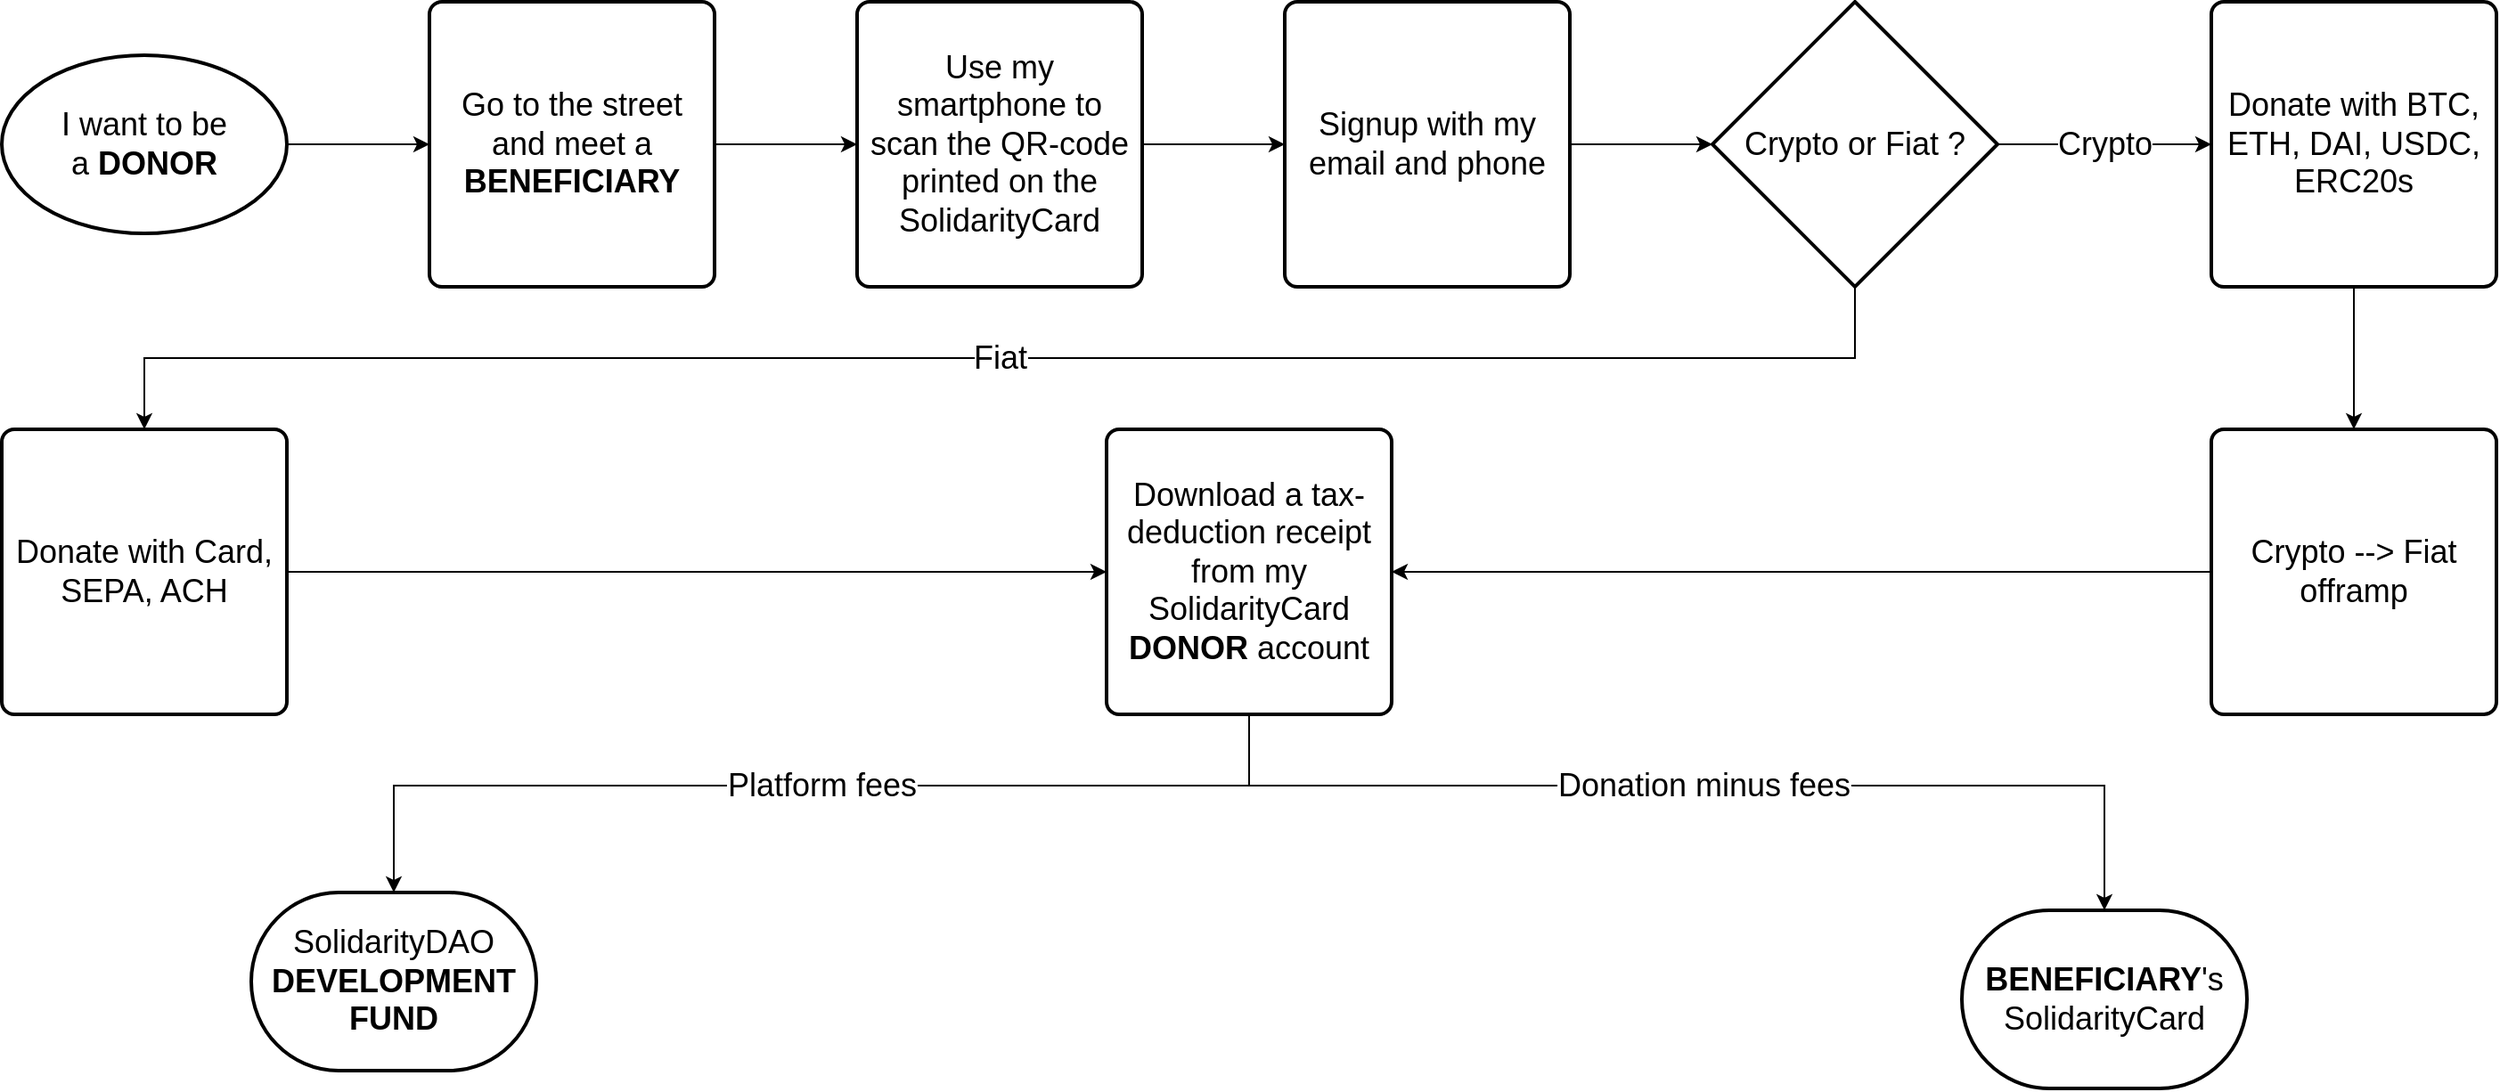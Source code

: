 <mxfile version="12.8.2" type="google"><diagram id="C5RBs43oDa-KdzZeNtuy" name="Page-1"><mxGraphModel dx="1720" dy="1038" grid="1" gridSize="10" guides="1" tooltips="1" connect="1" arrows="1" fold="1" page="1" pageScale="1" pageWidth="1600" pageHeight="900" math="0" shadow="0"><root><mxCell id="WIyWlLk6GJQsqaUBKTNV-0"/><mxCell id="WIyWlLk6GJQsqaUBKTNV-1" parent="WIyWlLk6GJQsqaUBKTNV-0"/><mxCell id="jl-ctW1CZzwCZrpfKcMk-3" style="edgeStyle=orthogonalEdgeStyle;rounded=0;orthogonalLoop=1;jettySize=auto;html=1;exitX=1;exitY=0.5;exitDx=0;exitDy=0;exitPerimeter=0;entryX=0;entryY=0.5;entryDx=0;entryDy=0;fontSize=18;" parent="WIyWlLk6GJQsqaUBKTNV-1" source="jl-ctW1CZzwCZrpfKcMk-0" target="jl-ctW1CZzwCZrpfKcMk-2" edge="1"><mxGeometry relative="1" as="geometry"/></mxCell><mxCell id="jl-ctW1CZzwCZrpfKcMk-0" value="&lt;font style=&quot;font-size: 18px&quot;&gt;I want to be a&amp;nbsp;&lt;b style=&quot;font-size: 18px&quot;&gt;DONOR&lt;/b&gt;&lt;/font&gt;" style="strokeWidth=2;html=1;shape=mxgraph.flowchart.start_1;whiteSpace=wrap;fontSize=18;" parent="WIyWlLk6GJQsqaUBKTNV-1" vertex="1"><mxGeometry x="80" y="150" width="160" height="100" as="geometry"/></mxCell><mxCell id="jl-ctW1CZzwCZrpfKcMk-5" style="edgeStyle=orthogonalEdgeStyle;rounded=0;orthogonalLoop=1;jettySize=auto;html=1;exitX=1;exitY=0.5;exitDx=0;exitDy=0;entryX=0;entryY=0.5;entryDx=0;entryDy=0;fontSize=18;" parent="WIyWlLk6GJQsqaUBKTNV-1" source="jl-ctW1CZzwCZrpfKcMk-2" target="jl-ctW1CZzwCZrpfKcMk-4" edge="1"><mxGeometry relative="1" as="geometry"/></mxCell><mxCell id="jl-ctW1CZzwCZrpfKcMk-2" value="Go to the street and meet a &lt;b&gt;BENEFICIARY&lt;/b&gt;" style="rounded=1;whiteSpace=wrap;html=1;absoluteArcSize=1;arcSize=14;strokeWidth=2;shadow=0;fontFamily=Helvetica;fontSize=18;" parent="WIyWlLk6GJQsqaUBKTNV-1" vertex="1"><mxGeometry x="320" y="120" width="160" height="160" as="geometry"/></mxCell><mxCell id="jl-ctW1CZzwCZrpfKcMk-9" value="" style="edgeStyle=orthogonalEdgeStyle;rounded=0;orthogonalLoop=1;jettySize=auto;html=1;fontSize=18;" parent="WIyWlLk6GJQsqaUBKTNV-1" source="jl-ctW1CZzwCZrpfKcMk-4" target="jl-ctW1CZzwCZrpfKcMk-8" edge="1"><mxGeometry relative="1" as="geometry"/></mxCell><mxCell id="jl-ctW1CZzwCZrpfKcMk-4" value="&lt;p&gt;Use my smartphone to scan the QR-code printed on the SolidarityCard&lt;br&gt;&lt;/p&gt;" style="rounded=1;whiteSpace=wrap;html=1;absoluteArcSize=1;arcSize=14;strokeWidth=2;shadow=0;fontFamily=Helvetica;fontSize=18;" parent="WIyWlLk6GJQsqaUBKTNV-1" vertex="1"><mxGeometry x="560" y="120" width="160" height="160" as="geometry"/></mxCell><mxCell id="jl-ctW1CZzwCZrpfKcMk-17" style="edgeStyle=orthogonalEdgeStyle;rounded=0;orthogonalLoop=1;jettySize=auto;html=1;exitX=1;exitY=0.5;exitDx=0;exitDy=0;entryX=0;entryY=0.5;entryDx=0;entryDy=0;entryPerimeter=0;fontSize=18;" parent="WIyWlLk6GJQsqaUBKTNV-1" source="jl-ctW1CZzwCZrpfKcMk-8" target="jl-ctW1CZzwCZrpfKcMk-12" edge="1"><mxGeometry relative="1" as="geometry"/></mxCell><mxCell id="jl-ctW1CZzwCZrpfKcMk-8" value="Signup with my email and phone" style="rounded=1;whiteSpace=wrap;html=1;absoluteArcSize=1;arcSize=14;strokeWidth=2;shadow=0;fontFamily=Helvetica;fontSize=18;" parent="WIyWlLk6GJQsqaUBKTNV-1" vertex="1"><mxGeometry x="800" y="120" width="160" height="160" as="geometry"/></mxCell><mxCell id="jl-ctW1CZzwCZrpfKcMk-21" value="Crypto" style="edgeStyle=orthogonalEdgeStyle;rounded=0;orthogonalLoop=1;jettySize=auto;html=1;exitX=1;exitY=0.5;exitDx=0;exitDy=0;exitPerimeter=0;entryX=0;entryY=0.5;entryDx=0;entryDy=0;fontSize=18;" parent="WIyWlLk6GJQsqaUBKTNV-1" source="jl-ctW1CZzwCZrpfKcMk-12" target="jl-ctW1CZzwCZrpfKcMk-18" edge="1"><mxGeometry relative="1" as="geometry"/></mxCell><mxCell id="jl-ctW1CZzwCZrpfKcMk-23" value="Fiat" style="edgeStyle=orthogonalEdgeStyle;rounded=0;orthogonalLoop=1;jettySize=auto;html=1;exitX=0.5;exitY=1;exitDx=0;exitDy=0;exitPerimeter=0;entryX=0.5;entryY=0;entryDx=0;entryDy=0;fontSize=18;" parent="WIyWlLk6GJQsqaUBKTNV-1" source="jl-ctW1CZzwCZrpfKcMk-12" target="jl-ctW1CZzwCZrpfKcMk-22" edge="1"><mxGeometry relative="1" as="geometry"/></mxCell><mxCell id="jl-ctW1CZzwCZrpfKcMk-12" value="Crypto or Fiat ?" style="strokeWidth=2;html=1;shape=mxgraph.flowchart.decision;whiteSpace=wrap;fontSize=18;" parent="WIyWlLk6GJQsqaUBKTNV-1" vertex="1"><mxGeometry x="1040" y="120" width="160" height="160" as="geometry"/></mxCell><mxCell id="jl-ctW1CZzwCZrpfKcMk-25" value="" style="edgeStyle=orthogonalEdgeStyle;rounded=0;orthogonalLoop=1;jettySize=auto;html=1;fontSize=18;" parent="WIyWlLk6GJQsqaUBKTNV-1" source="jl-ctW1CZzwCZrpfKcMk-18" target="jl-ctW1CZzwCZrpfKcMk-24" edge="1"><mxGeometry relative="1" as="geometry"/></mxCell><mxCell id="jl-ctW1CZzwCZrpfKcMk-18" value="Donate with BTC, ETH, DAI, USDC, ERC20s" style="rounded=1;whiteSpace=wrap;html=1;absoluteArcSize=1;arcSize=14;strokeWidth=2;shadow=0;fontFamily=Helvetica;fontSize=18;" parent="WIyWlLk6GJQsqaUBKTNV-1" vertex="1"><mxGeometry x="1320" y="120" width="160" height="160" as="geometry"/></mxCell><mxCell id="ij74EiV7NbI5PEClfb3b-14" style="edgeStyle=orthogonalEdgeStyle;rounded=0;orthogonalLoop=1;jettySize=auto;html=1;exitX=0;exitY=0.5;exitDx=0;exitDy=0;entryX=1;entryY=0.5;entryDx=0;entryDy=0;fontSize=18;" edge="1" parent="WIyWlLk6GJQsqaUBKTNV-1" source="jl-ctW1CZzwCZrpfKcMk-24" target="jl-ctW1CZzwCZrpfKcMk-26"><mxGeometry relative="1" as="geometry"/></mxCell><mxCell id="jl-ctW1CZzwCZrpfKcMk-24" value="Crypto --&amp;gt; Fiat offramp" style="rounded=1;whiteSpace=wrap;html=1;absoluteArcSize=1;arcSize=14;strokeWidth=2;shadow=0;fontFamily=Helvetica;fontSize=18;" parent="WIyWlLk6GJQsqaUBKTNV-1" vertex="1"><mxGeometry x="1320" y="360" width="160" height="160" as="geometry"/></mxCell><mxCell id="ij74EiV7NbI5PEClfb3b-13" style="edgeStyle=orthogonalEdgeStyle;rounded=0;orthogonalLoop=1;jettySize=auto;html=1;exitX=1;exitY=0.5;exitDx=0;exitDy=0;entryX=0;entryY=0.5;entryDx=0;entryDy=0;fontSize=18;" edge="1" parent="WIyWlLk6GJQsqaUBKTNV-1" source="jl-ctW1CZzwCZrpfKcMk-22" target="jl-ctW1CZzwCZrpfKcMk-26"><mxGeometry relative="1" as="geometry"/></mxCell><mxCell id="jl-ctW1CZzwCZrpfKcMk-22" value="Donate with Card, SEPA, ACH" style="rounded=1;whiteSpace=wrap;html=1;absoluteArcSize=1;arcSize=14;strokeWidth=2;shadow=0;fontFamily=Helvetica;fontSize=18;" parent="WIyWlLk6GJQsqaUBKTNV-1" vertex="1"><mxGeometry x="80" y="360" width="160" height="160" as="geometry"/></mxCell><mxCell id="ij74EiV7NbI5PEClfb3b-10" value="Donation minus fees" style="edgeStyle=orthogonalEdgeStyle;rounded=0;orthogonalLoop=1;jettySize=auto;html=1;exitX=0.5;exitY=1;exitDx=0;exitDy=0;entryX=0.5;entryY=0;entryDx=0;entryDy=0;entryPerimeter=0;fontSize=18;" edge="1" parent="WIyWlLk6GJQsqaUBKTNV-1" source="jl-ctW1CZzwCZrpfKcMk-26" target="ij74EiV7NbI5PEClfb3b-6"><mxGeometry relative="1" as="geometry"><Array as="points"><mxPoint x="780" y="560"/><mxPoint x="1260" y="560"/></Array></mxGeometry></mxCell><mxCell id="ij74EiV7NbI5PEClfb3b-12" value="Platform fees" style="edgeStyle=orthogonalEdgeStyle;rounded=0;orthogonalLoop=1;jettySize=auto;html=1;exitX=0.5;exitY=1;exitDx=0;exitDy=0;entryX=0.5;entryY=0;entryDx=0;entryDy=0;entryPerimeter=0;fontSize=18;align=center;" edge="1" parent="WIyWlLk6GJQsqaUBKTNV-1" source="jl-ctW1CZzwCZrpfKcMk-26" target="ij74EiV7NbI5PEClfb3b-4"><mxGeometry x="-0.035" relative="1" as="geometry"><Array as="points"><mxPoint x="780" y="560"/><mxPoint x="300" y="560"/></Array><mxPoint as="offset"/></mxGeometry></mxCell><mxCell id="jl-ctW1CZzwCZrpfKcMk-26" value="Download a tax-deduction receipt from my SolidarityCard &lt;b&gt;DONOR&lt;/b&gt; account" style="rounded=1;whiteSpace=wrap;html=1;absoluteArcSize=1;arcSize=14;strokeWidth=2;shadow=0;fontFamily=Helvetica;fontSize=18;" parent="WIyWlLk6GJQsqaUBKTNV-1" vertex="1"><mxGeometry x="700" y="360" width="160" height="160" as="geometry"/></mxCell><mxCell id="ij74EiV7NbI5PEClfb3b-6" value="&lt;b&gt;BENEFICIARY&lt;/b&gt;'s SolidarityCard" style="strokeWidth=2;html=1;shape=mxgraph.flowchart.terminator;whiteSpace=wrap;fontSize=18;" vertex="1" parent="WIyWlLk6GJQsqaUBKTNV-1"><mxGeometry x="1180" y="630" width="160" height="100" as="geometry"/></mxCell><mxCell id="ij74EiV7NbI5PEClfb3b-4" value="SolidarityDAO &lt;b&gt;DEVELOPMENT FUND&lt;/b&gt;" style="strokeWidth=2;html=1;shape=mxgraph.flowchart.terminator;whiteSpace=wrap;fontSize=18;" vertex="1" parent="WIyWlLk6GJQsqaUBKTNV-1"><mxGeometry x="220" y="620" width="160" height="100" as="geometry"/></mxCell></root></mxGraphModel></diagram></mxfile>